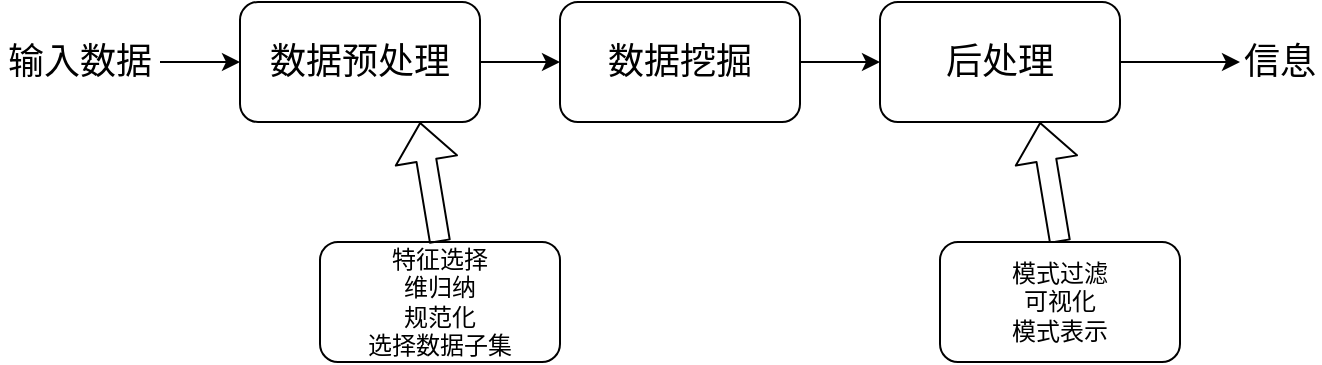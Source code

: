 <mxfile version="13.7.3" type="device"><diagram id="OhuXDY4rS89FDt7mnkNS" name="第 1 页"><mxGraphModel dx="1662" dy="822" grid="1" gridSize="10" guides="1" tooltips="1" connect="1" arrows="1" fold="1" page="1" pageScale="1" pageWidth="827" pageHeight="1169" math="0" shadow="0"><root><mxCell id="0"/><mxCell id="1" parent="0"/><mxCell id="WyV-p2xfUsR5bVupo4p9-3" value="" style="edgeStyle=orthogonalEdgeStyle;rounded=0;orthogonalLoop=1;jettySize=auto;html=1;" edge="1" parent="1" source="WyV-p2xfUsR5bVupo4p9-1" target="WyV-p2xfUsR5bVupo4p9-2"><mxGeometry relative="1" as="geometry"/></mxCell><mxCell id="WyV-p2xfUsR5bVupo4p9-1" value="&lt;font style=&quot;font-size: 18px&quot;&gt;输入数据&lt;/font&gt;" style="text;html=1;strokeColor=none;fillColor=none;align=center;verticalAlign=middle;whiteSpace=wrap;rounded=0;" vertex="1" parent="1"><mxGeometry y="300" width="80" height="20" as="geometry"/></mxCell><mxCell id="WyV-p2xfUsR5bVupo4p9-5" value="" style="edgeStyle=orthogonalEdgeStyle;rounded=0;orthogonalLoop=1;jettySize=auto;html=1;" edge="1" parent="1" source="WyV-p2xfUsR5bVupo4p9-2" target="WyV-p2xfUsR5bVupo4p9-4"><mxGeometry relative="1" as="geometry"/></mxCell><mxCell id="WyV-p2xfUsR5bVupo4p9-2" value="&lt;font style=&quot;font-size: 18px&quot;&gt;数据预处理&lt;/font&gt;" style="rounded=1;whiteSpace=wrap;html=1;" vertex="1" parent="1"><mxGeometry x="120" y="280" width="120" height="60" as="geometry"/></mxCell><mxCell id="WyV-p2xfUsR5bVupo4p9-7" value="" style="edgeStyle=orthogonalEdgeStyle;rounded=0;orthogonalLoop=1;jettySize=auto;html=1;" edge="1" parent="1" source="WyV-p2xfUsR5bVupo4p9-4" target="WyV-p2xfUsR5bVupo4p9-6"><mxGeometry relative="1" as="geometry"/></mxCell><mxCell id="WyV-p2xfUsR5bVupo4p9-4" value="&lt;font style=&quot;font-size: 18px&quot;&gt;数据挖掘&lt;/font&gt;" style="rounded=1;whiteSpace=wrap;html=1;" vertex="1" parent="1"><mxGeometry x="280" y="280" width="120" height="60" as="geometry"/></mxCell><mxCell id="WyV-p2xfUsR5bVupo4p9-9" value="" style="edgeStyle=orthogonalEdgeStyle;rounded=0;orthogonalLoop=1;jettySize=auto;html=1;" edge="1" parent="1" source="WyV-p2xfUsR5bVupo4p9-6" target="WyV-p2xfUsR5bVupo4p9-8"><mxGeometry relative="1" as="geometry"/></mxCell><mxCell id="WyV-p2xfUsR5bVupo4p9-6" value="&lt;font style=&quot;font-size: 18px&quot;&gt;后处理&lt;/font&gt;" style="rounded=1;whiteSpace=wrap;html=1;" vertex="1" parent="1"><mxGeometry x="440" y="280" width="120" height="60" as="geometry"/></mxCell><mxCell id="WyV-p2xfUsR5bVupo4p9-8" value="&lt;font style=&quot;font-size: 18px&quot;&gt;信息&lt;/font&gt;" style="text;html=1;strokeColor=none;fillColor=none;align=center;verticalAlign=middle;whiteSpace=wrap;rounded=0;" vertex="1" parent="1"><mxGeometry x="620" y="300" width="40" height="20" as="geometry"/></mxCell><mxCell id="WyV-p2xfUsR5bVupo4p9-11" value="特征选择&lt;br&gt;维归纳&lt;br&gt;规范化&lt;br&gt;选择数据子集" style="rounded=1;whiteSpace=wrap;html=1;" vertex="1" parent="1"><mxGeometry x="160" y="400" width="120" height="60" as="geometry"/></mxCell><mxCell id="WyV-p2xfUsR5bVupo4p9-13" value="" style="shape=flexArrow;endArrow=classic;html=1;exitX=0.5;exitY=0;exitDx=0;exitDy=0;entryX=0.75;entryY=1;entryDx=0;entryDy=0;" edge="1" parent="1" source="WyV-p2xfUsR5bVupo4p9-11" target="WyV-p2xfUsR5bVupo4p9-2"><mxGeometry width="50" height="50" relative="1" as="geometry"><mxPoint x="160" y="400" as="sourcePoint"/><mxPoint x="210" y="350" as="targetPoint"/></mxGeometry></mxCell><mxCell id="WyV-p2xfUsR5bVupo4p9-14" value="" style="shape=flexArrow;endArrow=classic;html=1;exitX=0.5;exitY=0;exitDx=0;exitDy=0;" edge="1" parent="1" source="WyV-p2xfUsR5bVupo4p9-15"><mxGeometry width="50" height="50" relative="1" as="geometry"><mxPoint x="530" y="390" as="sourcePoint"/><mxPoint x="520" y="340" as="targetPoint"/></mxGeometry></mxCell><mxCell id="WyV-p2xfUsR5bVupo4p9-15" value="模式过滤&lt;br&gt;可视化&lt;br&gt;模式表示" style="rounded=1;whiteSpace=wrap;html=1;" vertex="1" parent="1"><mxGeometry x="470" y="400" width="120" height="60" as="geometry"/></mxCell></root></mxGraphModel></diagram></mxfile>